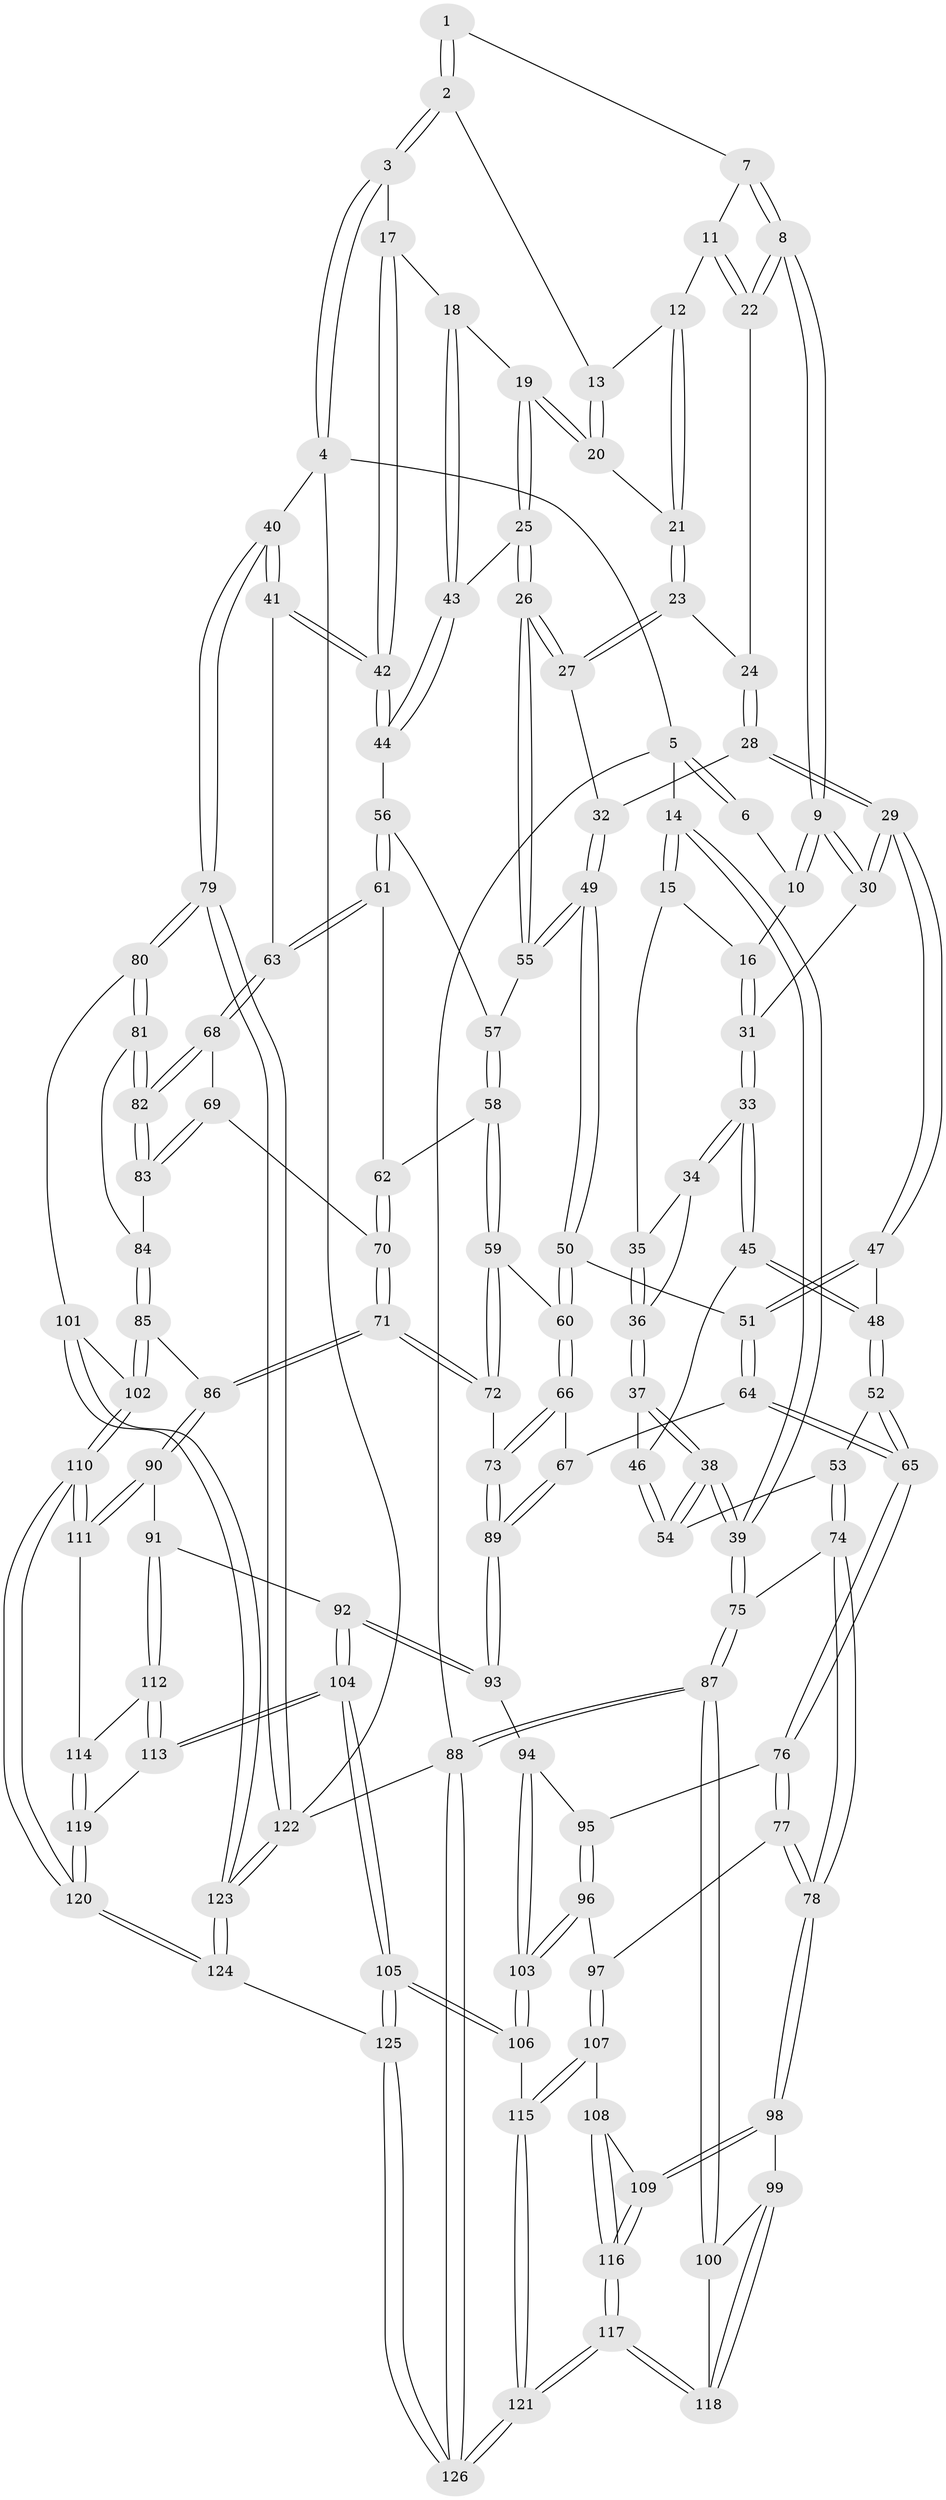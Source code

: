 // Generated by graph-tools (version 1.1) at 2025/01/03/09/25 05:01:41]
// undirected, 126 vertices, 312 edges
graph export_dot {
graph [start="1"]
  node [color=gray90,style=filled];
  1 [pos="+0.3917953465934561+0"];
  2 [pos="+0.748766690370347+0"];
  3 [pos="+0.9220631145419335+0"];
  4 [pos="+1+0"];
  5 [pos="+0+0"];
  6 [pos="+0.31070828670061046+0"];
  7 [pos="+0.4583082783071426+0.01686400994170137"];
  8 [pos="+0.37762572752962464+0.11777289303663815"];
  9 [pos="+0.3716528014497857+0.12000345183235425"];
  10 [pos="+0.29351268940165176+0"];
  11 [pos="+0.49124222863905076+0.07055337826208105"];
  12 [pos="+0.5183513333418249+0.0627470433375088"];
  13 [pos="+0.6789876564732833+0"];
  14 [pos="+0+0"];
  15 [pos="+0+0"];
  16 [pos="+0.21049770702105533+0.08637097049666491"];
  17 [pos="+0.84365776308246+0.07826668406668663"];
  18 [pos="+0.7947559720434921+0.14180488176935646"];
  19 [pos="+0.629573903199041+0.11109661186765343"];
  20 [pos="+0.6243266384644468+0.09182267346288386"];
  21 [pos="+0.591532380700066+0.09406024556158454"];
  22 [pos="+0.48496376105987427+0.10549313294829331"];
  23 [pos="+0.5183053827408192+0.1357845661283012"];
  24 [pos="+0.4887595113924698+0.11342614393205909"];
  25 [pos="+0.6169716207064406+0.2207100818944303"];
  26 [pos="+0.6016019514410031+0.23676260275559294"];
  27 [pos="+0.5604383386009831+0.2214415449692084"];
  28 [pos="+0.4273341533288434+0.2256972251194967"];
  29 [pos="+0.3925891540487091+0.23048706456065807"];
  30 [pos="+0.3525439355514202+0.1703439868912546"];
  31 [pos="+0.20948740635684898+0.1639512143704522"];
  32 [pos="+0.4746827737405871+0.23541151203532987"];
  33 [pos="+0.19928110326431991+0.17606915709730472"];
  34 [pos="+0.12463723212259287+0.15545280114860074"];
  35 [pos="+0.018045406395677168+0.07876614409553831"];
  36 [pos="+0.03866722593239698+0.21077448571307647"];
  37 [pos="+0+0.3490861585581711"];
  38 [pos="+0+0.44179279828236084"];
  39 [pos="+0+0.468061281259147"];
  40 [pos="+1+0.3587792395946741"];
  41 [pos="+1+0.36351157909888376"];
  42 [pos="+0.9927379977475623+0.300428807800867"];
  43 [pos="+0.7706558133330009+0.1954506152950116"];
  44 [pos="+0.7929784910853518+0.2786973266572381"];
  45 [pos="+0.1958479640139693+0.19659406533348567"];
  46 [pos="+0.18386448525740443+0.21016960106426616"];
  47 [pos="+0.33613069259859557+0.39433226930106896"];
  48 [pos="+0.3287065842955382+0.39525830487608143"];
  49 [pos="+0.4966697446353357+0.37508631398493525"];
  50 [pos="+0.46771408549091553+0.4434274053833417"];
  51 [pos="+0.40992234278157114+0.4311701436392903"];
  52 [pos="+0.2026230406564249+0.46506282617006867"];
  53 [pos="+0.17002246671973398+0.46989580634018785"];
  54 [pos="+0.16713210623993122+0.4691900623685266"];
  55 [pos="+0.602442392270014+0.24387816989191755"];
  56 [pos="+0.7570842363719013+0.34552011978962227"];
  57 [pos="+0.6429888161027962+0.3105217315990732"];
  58 [pos="+0.5843701857938443+0.47599453829195687"];
  59 [pos="+0.5272404956933573+0.4847706326115984"];
  60 [pos="+0.5184340358510366+0.4822985019085772"];
  61 [pos="+0.7749572388653453+0.43282847101911803"];
  62 [pos="+0.6335106066894955+0.4886744525435193"];
  63 [pos="+0.8761982296075507+0.49212013394332543"];
  64 [pos="+0.34093224121339194+0.6529164890357819"];
  65 [pos="+0.3403883267644871+0.6531058497181658"];
  66 [pos="+0.4405487554836395+0.6171353074665655"];
  67 [pos="+0.39614832306271375+0.6543008981133271"];
  68 [pos="+0.8672138598497449+0.5446762320564036"];
  69 [pos="+0.7061231055328606+0.6133515733788901"];
  70 [pos="+0.6946399655992609+0.6102743237791366"];
  71 [pos="+0.6167946158974121+0.6797913225036264"];
  72 [pos="+0.5668427016602172+0.661641037334633"];
  73 [pos="+0.5421120734382764+0.6766169298797192"];
  74 [pos="+0.1912103885882275+0.7163081976980267"];
  75 [pos="+0+0.48385307413194995"];
  76 [pos="+0.3028218398217433+0.7018627057066461"];
  77 [pos="+0.25476844896840467+0.7289435160263629"];
  78 [pos="+0.1956028366213911+0.7257639941428577"];
  79 [pos="+1+0.7807018358997494"];
  80 [pos="+0.9551896474670046+0.7679809090880717"];
  81 [pos="+0.9073471533257967+0.6924073869212312"];
  82 [pos="+0.9060404884834118+0.689550438640301"];
  83 [pos="+0.7310507116772124+0.6570735362441809"];
  84 [pos="+0.7331972082740609+0.7095986674724843"];
  85 [pos="+0.705134966371913+0.7749379214723372"];
  86 [pos="+0.637756159090837+0.7357935111866514"];
  87 [pos="+0+0.7483214473252358"];
  88 [pos="+0+1"];
  89 [pos="+0.48188178808016335+0.7448721707302584"];
  90 [pos="+0.5567230608153235+0.8083032306021571"];
  91 [pos="+0.5474929565739358+0.8076711001534382"];
  92 [pos="+0.49601162767752316+0.7679400990824039"];
  93 [pos="+0.4817622418550271+0.7512017809513107"];
  94 [pos="+0.43340770322283656+0.7802127472676037"];
  95 [pos="+0.351839348189446+0.7466570097080861"];
  96 [pos="+0.37382755983864313+0.8473697420137231"];
  97 [pos="+0.25964033483473253+0.7412874618230081"];
  98 [pos="+0.12977483461303907+0.7952324205919185"];
  99 [pos="+0.08410576899131318+0.8010691215683583"];
  100 [pos="+0+0.7950648689343385"];
  101 [pos="+0.8661500914582355+0.8472797677795554"];
  102 [pos="+0.7586331881209748+0.8691282716653135"];
  103 [pos="+0.38532984817021854+0.8665150472549392"];
  104 [pos="+0.4373998782524058+0.9286128999509567"];
  105 [pos="+0.4030851462121905+0.9394415316564017"];
  106 [pos="+0.3821305093228776+0.917654010851699"];
  107 [pos="+0.2888943580745657+0.8979190761065917"];
  108 [pos="+0.2385037088771271+0.9042110699837489"];
  109 [pos="+0.14661489206086864+0.8269498058270051"];
  110 [pos="+0.7145716459712408+0.9163479038665105"];
  111 [pos="+0.6276383427733515+0.8800081041459155"];
  112 [pos="+0.5168744571792703+0.8669692721452614"];
  113 [pos="+0.4443597153556291+0.9275685421221336"];
  114 [pos="+0.5636408667887212+0.904738336979627"];
  115 [pos="+0.30470650330931304+0.9054349784080423"];
  116 [pos="+0.12997250417244174+1"];
  117 [pos="+0.1281344586808985+1"];
  118 [pos="+0.09629397185343064+1"];
  119 [pos="+0.5305251609646287+0.952159772256325"];
  120 [pos="+0.6690536449250033+1"];
  121 [pos="+0.12864560197399905+1"];
  122 [pos="+1+1"];
  123 [pos="+1+1"];
  124 [pos="+0.6694156507193889+1"];
  125 [pos="+0.39087137275523265+1"];
  126 [pos="+0.1264566044986804+1"];
  1 -- 2;
  1 -- 2;
  1 -- 7;
  2 -- 3;
  2 -- 3;
  2 -- 13;
  3 -- 4;
  3 -- 4;
  3 -- 17;
  4 -- 5;
  4 -- 40;
  4 -- 122;
  5 -- 6;
  5 -- 6;
  5 -- 14;
  5 -- 88;
  6 -- 10;
  7 -- 8;
  7 -- 8;
  7 -- 11;
  8 -- 9;
  8 -- 9;
  8 -- 22;
  8 -- 22;
  9 -- 10;
  9 -- 10;
  9 -- 30;
  9 -- 30;
  10 -- 16;
  11 -- 12;
  11 -- 22;
  11 -- 22;
  12 -- 13;
  12 -- 21;
  12 -- 21;
  13 -- 20;
  13 -- 20;
  14 -- 15;
  14 -- 15;
  14 -- 39;
  14 -- 39;
  15 -- 16;
  15 -- 35;
  16 -- 31;
  16 -- 31;
  17 -- 18;
  17 -- 42;
  17 -- 42;
  18 -- 19;
  18 -- 43;
  18 -- 43;
  19 -- 20;
  19 -- 20;
  19 -- 25;
  19 -- 25;
  20 -- 21;
  21 -- 23;
  21 -- 23;
  22 -- 24;
  23 -- 24;
  23 -- 27;
  23 -- 27;
  24 -- 28;
  24 -- 28;
  25 -- 26;
  25 -- 26;
  25 -- 43;
  26 -- 27;
  26 -- 27;
  26 -- 55;
  26 -- 55;
  27 -- 32;
  28 -- 29;
  28 -- 29;
  28 -- 32;
  29 -- 30;
  29 -- 30;
  29 -- 47;
  29 -- 47;
  30 -- 31;
  31 -- 33;
  31 -- 33;
  32 -- 49;
  32 -- 49;
  33 -- 34;
  33 -- 34;
  33 -- 45;
  33 -- 45;
  34 -- 35;
  34 -- 36;
  35 -- 36;
  35 -- 36;
  36 -- 37;
  36 -- 37;
  37 -- 38;
  37 -- 38;
  37 -- 46;
  38 -- 39;
  38 -- 39;
  38 -- 54;
  38 -- 54;
  39 -- 75;
  39 -- 75;
  40 -- 41;
  40 -- 41;
  40 -- 79;
  40 -- 79;
  41 -- 42;
  41 -- 42;
  41 -- 63;
  42 -- 44;
  42 -- 44;
  43 -- 44;
  43 -- 44;
  44 -- 56;
  45 -- 46;
  45 -- 48;
  45 -- 48;
  46 -- 54;
  46 -- 54;
  47 -- 48;
  47 -- 51;
  47 -- 51;
  48 -- 52;
  48 -- 52;
  49 -- 50;
  49 -- 50;
  49 -- 55;
  49 -- 55;
  50 -- 51;
  50 -- 60;
  50 -- 60;
  51 -- 64;
  51 -- 64;
  52 -- 53;
  52 -- 65;
  52 -- 65;
  53 -- 54;
  53 -- 74;
  53 -- 74;
  55 -- 57;
  56 -- 57;
  56 -- 61;
  56 -- 61;
  57 -- 58;
  57 -- 58;
  58 -- 59;
  58 -- 59;
  58 -- 62;
  59 -- 60;
  59 -- 72;
  59 -- 72;
  60 -- 66;
  60 -- 66;
  61 -- 62;
  61 -- 63;
  61 -- 63;
  62 -- 70;
  62 -- 70;
  63 -- 68;
  63 -- 68;
  64 -- 65;
  64 -- 65;
  64 -- 67;
  65 -- 76;
  65 -- 76;
  66 -- 67;
  66 -- 73;
  66 -- 73;
  67 -- 89;
  67 -- 89;
  68 -- 69;
  68 -- 82;
  68 -- 82;
  69 -- 70;
  69 -- 83;
  69 -- 83;
  70 -- 71;
  70 -- 71;
  71 -- 72;
  71 -- 72;
  71 -- 86;
  71 -- 86;
  72 -- 73;
  73 -- 89;
  73 -- 89;
  74 -- 75;
  74 -- 78;
  74 -- 78;
  75 -- 87;
  75 -- 87;
  76 -- 77;
  76 -- 77;
  76 -- 95;
  77 -- 78;
  77 -- 78;
  77 -- 97;
  78 -- 98;
  78 -- 98;
  79 -- 80;
  79 -- 80;
  79 -- 122;
  79 -- 122;
  80 -- 81;
  80 -- 81;
  80 -- 101;
  81 -- 82;
  81 -- 82;
  81 -- 84;
  82 -- 83;
  82 -- 83;
  83 -- 84;
  84 -- 85;
  84 -- 85;
  85 -- 86;
  85 -- 102;
  85 -- 102;
  86 -- 90;
  86 -- 90;
  87 -- 88;
  87 -- 88;
  87 -- 100;
  87 -- 100;
  88 -- 126;
  88 -- 126;
  88 -- 122;
  89 -- 93;
  89 -- 93;
  90 -- 91;
  90 -- 111;
  90 -- 111;
  91 -- 92;
  91 -- 112;
  91 -- 112;
  92 -- 93;
  92 -- 93;
  92 -- 104;
  92 -- 104;
  93 -- 94;
  94 -- 95;
  94 -- 103;
  94 -- 103;
  95 -- 96;
  95 -- 96;
  96 -- 97;
  96 -- 103;
  96 -- 103;
  97 -- 107;
  97 -- 107;
  98 -- 99;
  98 -- 109;
  98 -- 109;
  99 -- 100;
  99 -- 118;
  99 -- 118;
  100 -- 118;
  101 -- 102;
  101 -- 123;
  101 -- 123;
  102 -- 110;
  102 -- 110;
  103 -- 106;
  103 -- 106;
  104 -- 105;
  104 -- 105;
  104 -- 113;
  104 -- 113;
  105 -- 106;
  105 -- 106;
  105 -- 125;
  105 -- 125;
  106 -- 115;
  107 -- 108;
  107 -- 115;
  107 -- 115;
  108 -- 109;
  108 -- 116;
  108 -- 116;
  109 -- 116;
  109 -- 116;
  110 -- 111;
  110 -- 111;
  110 -- 120;
  110 -- 120;
  111 -- 114;
  112 -- 113;
  112 -- 113;
  112 -- 114;
  113 -- 119;
  114 -- 119;
  114 -- 119;
  115 -- 121;
  115 -- 121;
  116 -- 117;
  116 -- 117;
  117 -- 118;
  117 -- 118;
  117 -- 121;
  117 -- 121;
  119 -- 120;
  119 -- 120;
  120 -- 124;
  120 -- 124;
  121 -- 126;
  121 -- 126;
  122 -- 123;
  122 -- 123;
  123 -- 124;
  123 -- 124;
  124 -- 125;
  125 -- 126;
  125 -- 126;
}
